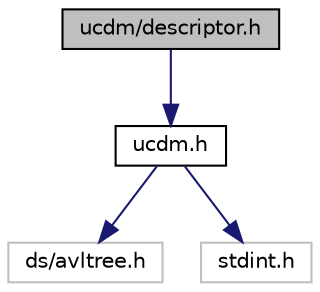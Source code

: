 digraph "ucdm/descriptor.h"
{
 // INTERACTIVE_SVG=YES
 // LATEX_PDF_SIZE
  bgcolor="transparent";
  edge [fontname="Helvetica",fontsize="10",labelfontname="Helvetica",labelfontsize="10"];
  node [fontname="Helvetica",fontsize="10",shape=record];
  Node1 [label="ucdm/descriptor.h",height=0.2,width=0.4,color="black", fillcolor="grey75", style="filled", fontcolor="black",tooltip="Descriptor type definitions."];
  Node1 -> Node2 [color="midnightblue",fontsize="10",style="solid",fontname="Helvetica"];
  Node2 [label="ucdm.h",height=0.2,width=0.4,color="black",URL="$ucdm_8h.html",tooltip="Interface and usage of the Unified Configuration and Data Manager."];
  Node2 -> Node3 [color="midnightblue",fontsize="10",style="solid",fontname="Helvetica"];
  Node3 [label="ds/avltree.h",height=0.2,width=0.4,color="grey75",tooltip=" "];
  Node2 -> Node4 [color="midnightblue",fontsize="10",style="solid",fontname="Helvetica"];
  Node4 [label="stdint.h",height=0.2,width=0.4,color="grey75",tooltip=" "];
}

